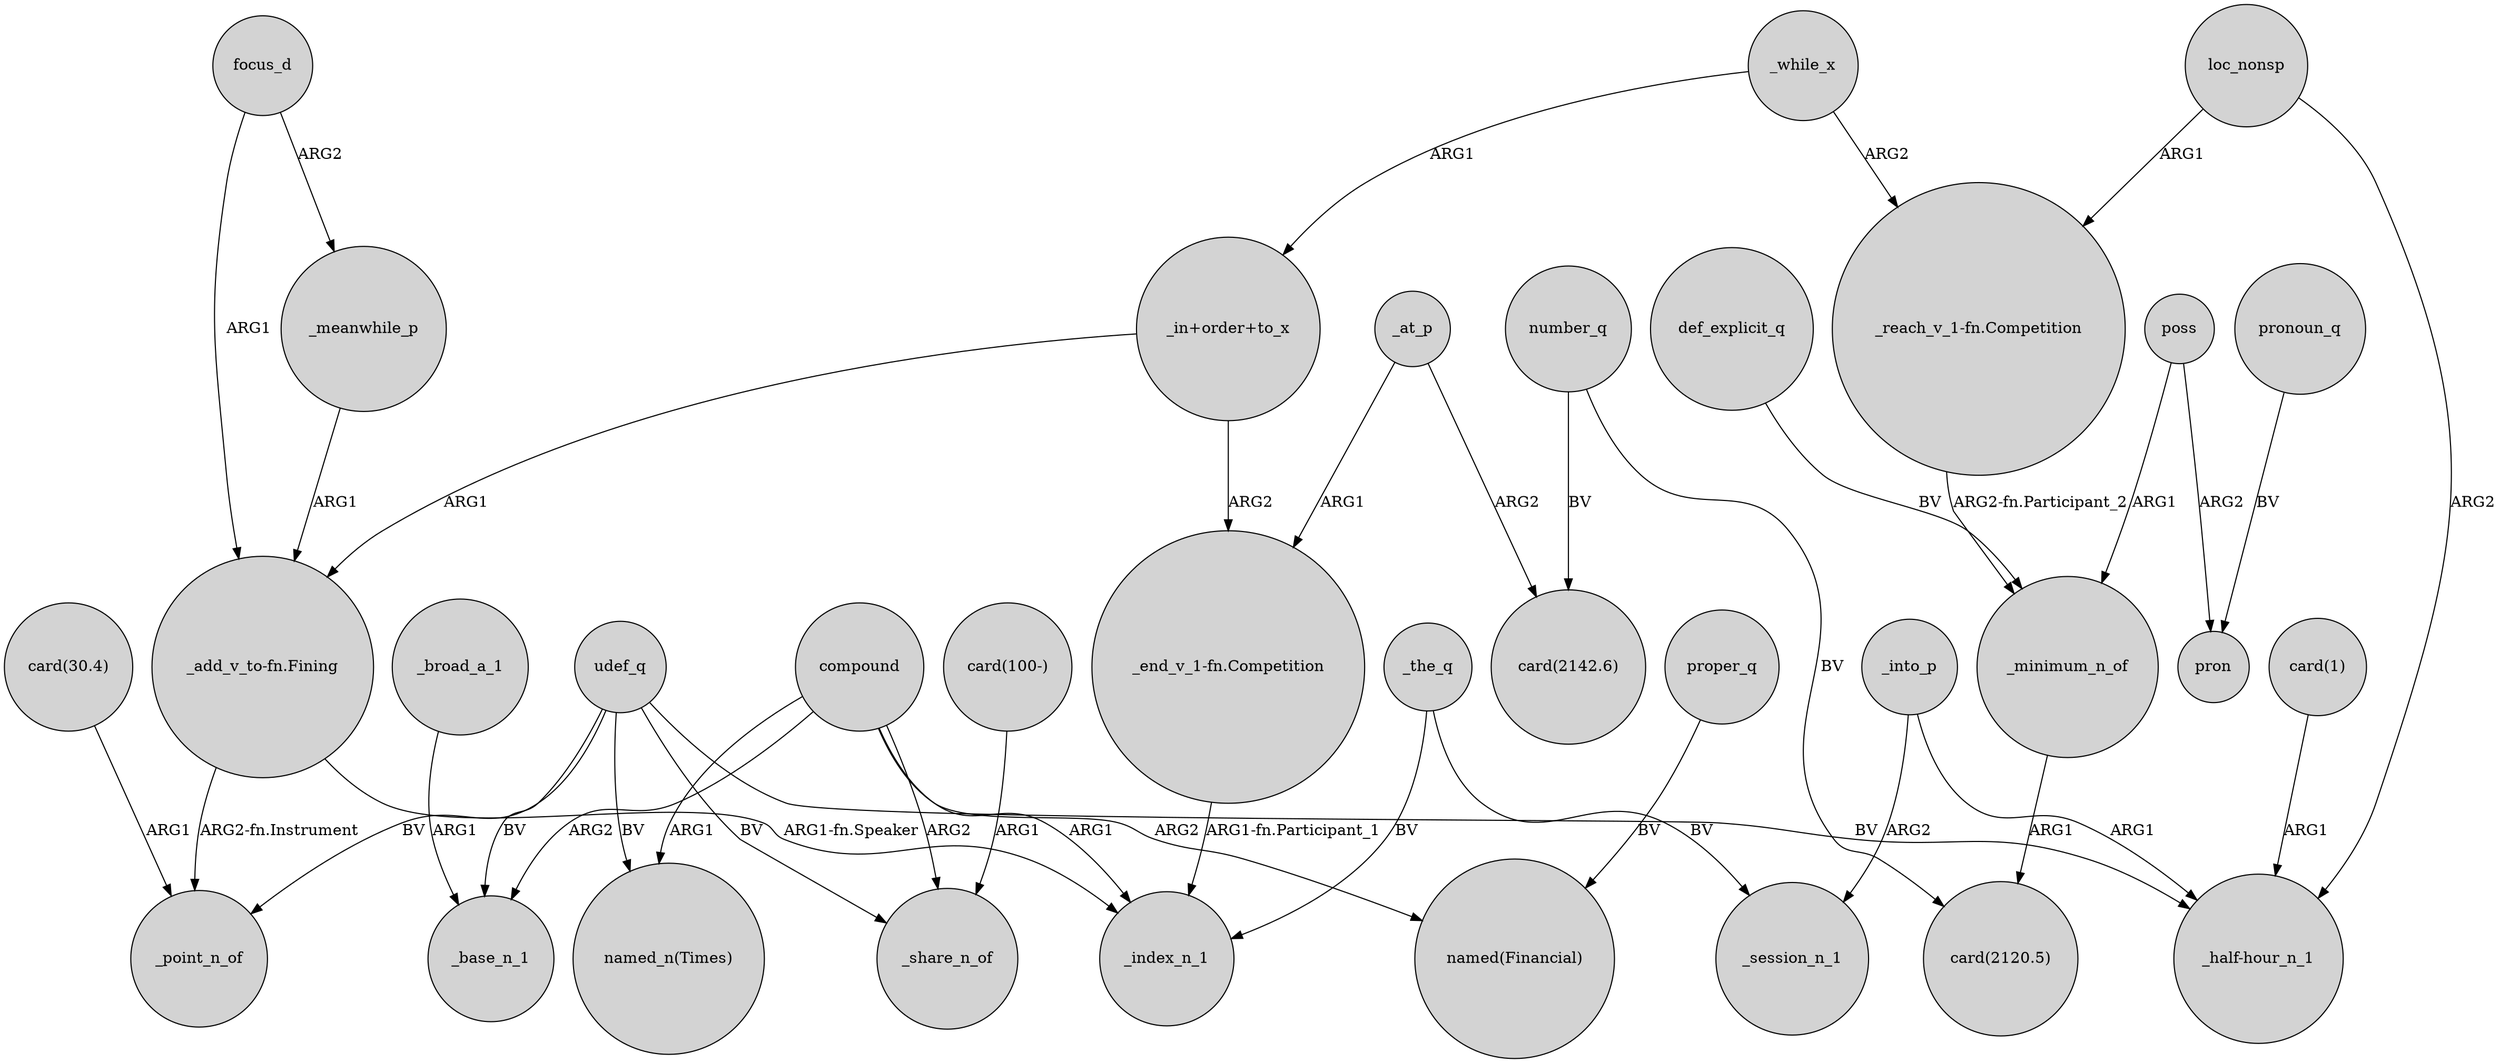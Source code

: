 digraph {
	node [shape=circle style=filled]
	_while_x -> "_in+order+to_x" [label=ARG1]
	compound -> "named_n(Times)" [label=ARG1]
	"card(30.4)" -> _point_n_of [label=ARG1]
	compound -> _base_n_1 [label=ARG2]
	"card(1)" -> "_half-hour_n_1" [label=ARG1]
	"_reach_v_1-fn.Competition" -> _minimum_n_of [label="ARG2-fn.Participant_2"]
	"_add_v_to-fn.Fining" -> _index_n_1 [label="ARG1-fn.Speaker"]
	poss -> _minimum_n_of [label=ARG1]
	udef_q -> "_half-hour_n_1" [label=BV]
	"_end_v_1-fn.Competition" -> _index_n_1 [label="ARG1-fn.Participant_1"]
	_meanwhile_p -> "_add_v_to-fn.Fining" [label=ARG1]
	_the_q -> _session_n_1 [label=BV]
	"_in+order+to_x" -> "_add_v_to-fn.Fining" [label=ARG1]
	_while_x -> "_reach_v_1-fn.Competition" [label=ARG2]
	"card(100-)" -> _share_n_of [label=ARG1]
	"_in+order+to_x" -> "_end_v_1-fn.Competition" [label=ARG2]
	_at_p -> "card(2142.6)" [label=ARG2]
	compound -> "named(Financial)" [label=ARG2]
	_the_q -> _index_n_1 [label=BV]
	number_q -> "card(2142.6)" [label=BV]
	"_add_v_to-fn.Fining" -> _point_n_of [label="ARG2-fn.Instrument"]
	_broad_a_1 -> _base_n_1 [label=ARG1]
	pronoun_q -> pron [label=BV]
	poss -> pron [label=ARG2]
	focus_d -> "_add_v_to-fn.Fining" [label=ARG1]
	udef_q -> _share_n_of [label=BV]
	number_q -> "card(2120.5)" [label=BV]
	focus_d -> _meanwhile_p [label=ARG2]
	udef_q -> "named_n(Times)" [label=BV]
	proper_q -> "named(Financial)" [label=BV]
	loc_nonsp -> "_half-hour_n_1" [label=ARG2]
	compound -> _share_n_of [label=ARG2]
	_into_p -> _session_n_1 [label=ARG2]
	_minimum_n_of -> "card(2120.5)" [label=ARG1]
	compound -> _index_n_1 [label=ARG1]
	loc_nonsp -> "_reach_v_1-fn.Competition" [label=ARG1]
	udef_q -> _base_n_1 [label=BV]
	udef_q -> _point_n_of [label=BV]
	def_explicit_q -> _minimum_n_of [label=BV]
	_at_p -> "_end_v_1-fn.Competition" [label=ARG1]
	_into_p -> "_half-hour_n_1" [label=ARG1]
}
